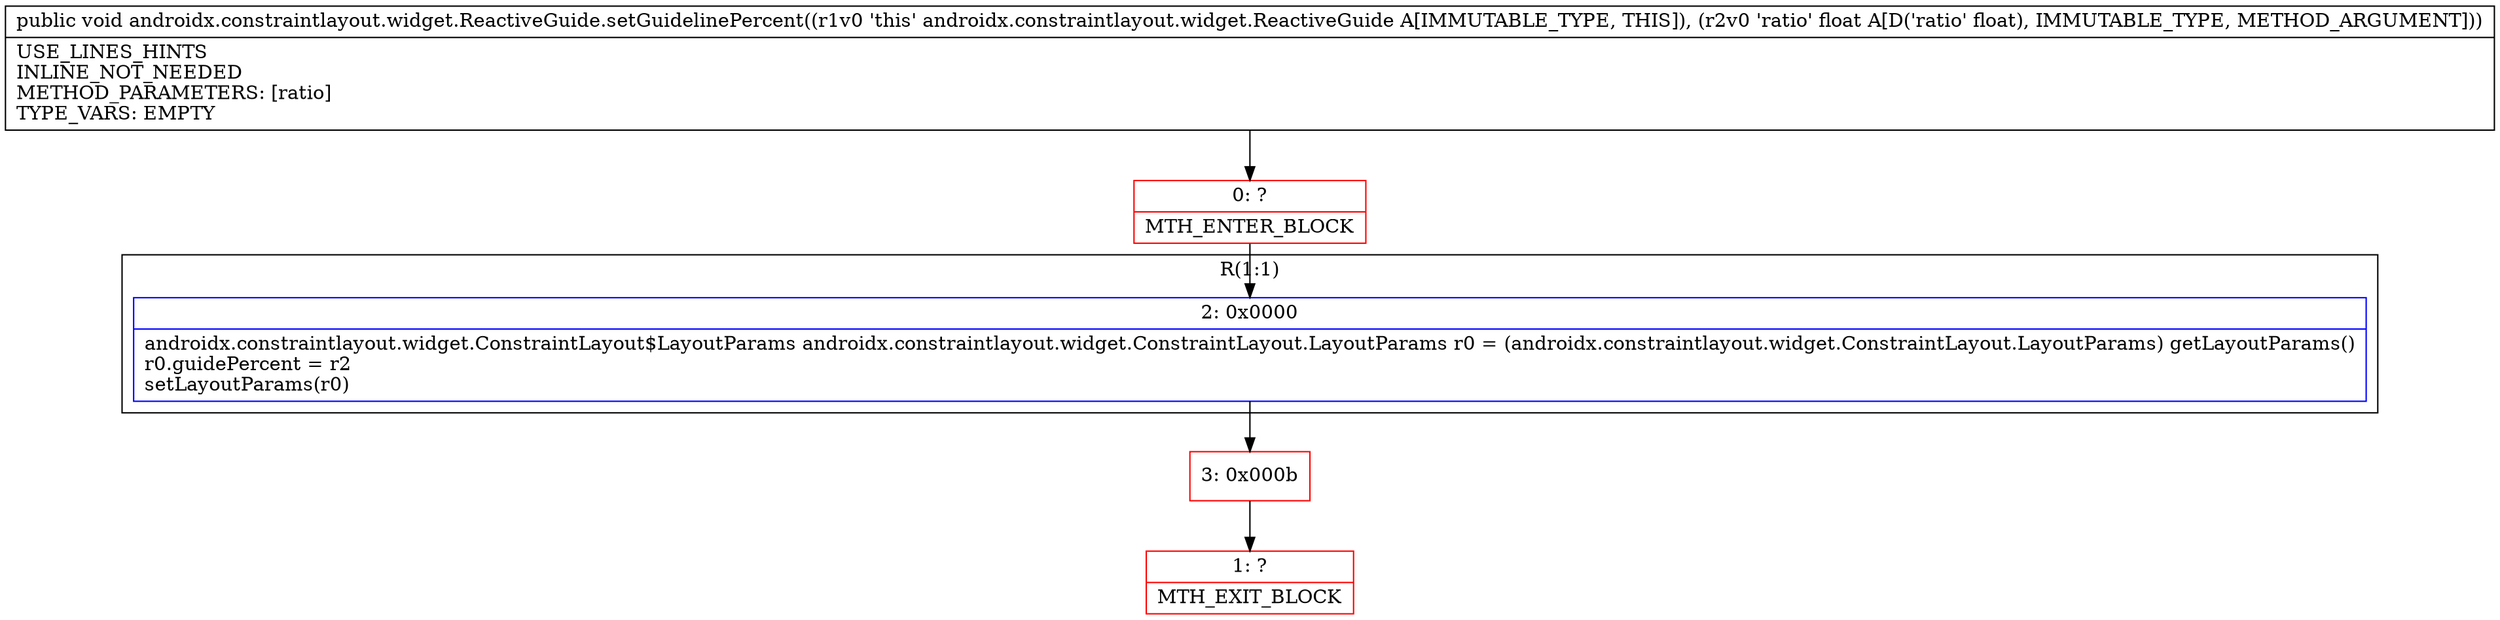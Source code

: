 digraph "CFG forandroidx.constraintlayout.widget.ReactiveGuide.setGuidelinePercent(F)V" {
subgraph cluster_Region_897715309 {
label = "R(1:1)";
node [shape=record,color=blue];
Node_2 [shape=record,label="{2\:\ 0x0000|androidx.constraintlayout.widget.ConstraintLayout$LayoutParams androidx.constraintlayout.widget.ConstraintLayout.LayoutParams r0 = (androidx.constraintlayout.widget.ConstraintLayout.LayoutParams) getLayoutParams()\lr0.guidePercent = r2\lsetLayoutParams(r0)\l}"];
}
Node_0 [shape=record,color=red,label="{0\:\ ?|MTH_ENTER_BLOCK\l}"];
Node_3 [shape=record,color=red,label="{3\:\ 0x000b}"];
Node_1 [shape=record,color=red,label="{1\:\ ?|MTH_EXIT_BLOCK\l}"];
MethodNode[shape=record,label="{public void androidx.constraintlayout.widget.ReactiveGuide.setGuidelinePercent((r1v0 'this' androidx.constraintlayout.widget.ReactiveGuide A[IMMUTABLE_TYPE, THIS]), (r2v0 'ratio' float A[D('ratio' float), IMMUTABLE_TYPE, METHOD_ARGUMENT]))  | USE_LINES_HINTS\lINLINE_NOT_NEEDED\lMETHOD_PARAMETERS: [ratio]\lTYPE_VARS: EMPTY\l}"];
MethodNode -> Node_0;Node_2 -> Node_3;
Node_0 -> Node_2;
Node_3 -> Node_1;
}

